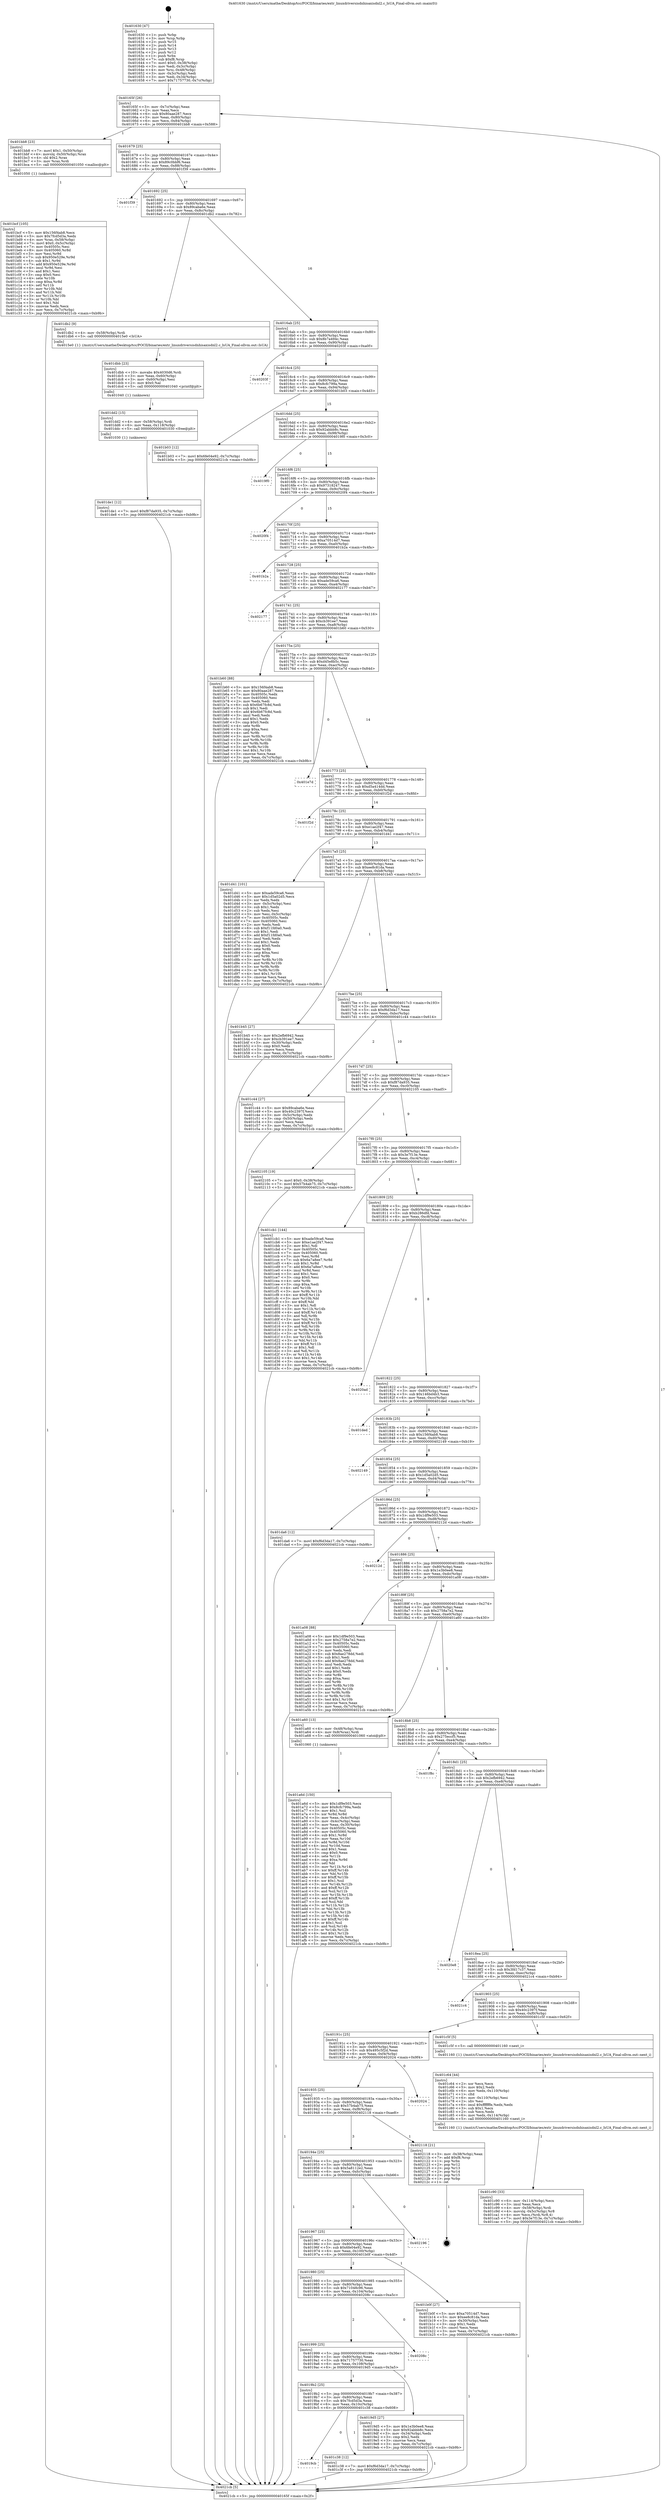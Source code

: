 digraph "0x401630" {
  label = "0x401630 (/mnt/c/Users/mathe/Desktop/tcc/POCII/binaries/extr_linuxdriversisdnhisaxisdnl2.c_IsUA_Final-ollvm.out::main(0))"
  labelloc = "t"
  node[shape=record]

  Entry [label="",width=0.3,height=0.3,shape=circle,fillcolor=black,style=filled]
  "0x40165f" [label="{
     0x40165f [26]\l
     | [instrs]\l
     &nbsp;&nbsp;0x40165f \<+3\>: mov -0x7c(%rbp),%eax\l
     &nbsp;&nbsp;0x401662 \<+2\>: mov %eax,%ecx\l
     &nbsp;&nbsp;0x401664 \<+6\>: sub $0x80aae287,%ecx\l
     &nbsp;&nbsp;0x40166a \<+3\>: mov %eax,-0x80(%rbp)\l
     &nbsp;&nbsp;0x40166d \<+6\>: mov %ecx,-0x84(%rbp)\l
     &nbsp;&nbsp;0x401673 \<+6\>: je 0000000000401bb8 \<main+0x588\>\l
  }"]
  "0x401bb8" [label="{
     0x401bb8 [23]\l
     | [instrs]\l
     &nbsp;&nbsp;0x401bb8 \<+7\>: movl $0x1,-0x50(%rbp)\l
     &nbsp;&nbsp;0x401bbf \<+4\>: movslq -0x50(%rbp),%rax\l
     &nbsp;&nbsp;0x401bc3 \<+4\>: shl $0x2,%rax\l
     &nbsp;&nbsp;0x401bc7 \<+3\>: mov %rax,%rdi\l
     &nbsp;&nbsp;0x401bca \<+5\>: call 0000000000401050 \<malloc@plt\>\l
     | [calls]\l
     &nbsp;&nbsp;0x401050 \{1\} (unknown)\l
  }"]
  "0x401679" [label="{
     0x401679 [25]\l
     | [instrs]\l
     &nbsp;&nbsp;0x401679 \<+5\>: jmp 000000000040167e \<main+0x4e\>\l
     &nbsp;&nbsp;0x40167e \<+3\>: mov -0x80(%rbp),%eax\l
     &nbsp;&nbsp;0x401681 \<+5\>: sub $0x89c0bbf6,%eax\l
     &nbsp;&nbsp;0x401686 \<+6\>: mov %eax,-0x88(%rbp)\l
     &nbsp;&nbsp;0x40168c \<+6\>: je 0000000000401f39 \<main+0x909\>\l
  }"]
  Exit [label="",width=0.3,height=0.3,shape=circle,fillcolor=black,style=filled,peripheries=2]
  "0x401f39" [label="{
     0x401f39\l
  }", style=dashed]
  "0x401692" [label="{
     0x401692 [25]\l
     | [instrs]\l
     &nbsp;&nbsp;0x401692 \<+5\>: jmp 0000000000401697 \<main+0x67\>\l
     &nbsp;&nbsp;0x401697 \<+3\>: mov -0x80(%rbp),%eax\l
     &nbsp;&nbsp;0x40169a \<+5\>: sub $0x89caba6e,%eax\l
     &nbsp;&nbsp;0x40169f \<+6\>: mov %eax,-0x8c(%rbp)\l
     &nbsp;&nbsp;0x4016a5 \<+6\>: je 0000000000401db2 \<main+0x782\>\l
  }"]
  "0x401de1" [label="{
     0x401de1 [12]\l
     | [instrs]\l
     &nbsp;&nbsp;0x401de1 \<+7\>: movl $0xf87da935,-0x7c(%rbp)\l
     &nbsp;&nbsp;0x401de8 \<+5\>: jmp 00000000004021cb \<main+0xb9b\>\l
  }"]
  "0x401db2" [label="{
     0x401db2 [9]\l
     | [instrs]\l
     &nbsp;&nbsp;0x401db2 \<+4\>: mov -0x58(%rbp),%rdi\l
     &nbsp;&nbsp;0x401db6 \<+5\>: call 00000000004015e0 \<IsUA\>\l
     | [calls]\l
     &nbsp;&nbsp;0x4015e0 \{1\} (/mnt/c/Users/mathe/Desktop/tcc/POCII/binaries/extr_linuxdriversisdnhisaxisdnl2.c_IsUA_Final-ollvm.out::IsUA)\l
  }"]
  "0x4016ab" [label="{
     0x4016ab [25]\l
     | [instrs]\l
     &nbsp;&nbsp;0x4016ab \<+5\>: jmp 00000000004016b0 \<main+0x80\>\l
     &nbsp;&nbsp;0x4016b0 \<+3\>: mov -0x80(%rbp),%eax\l
     &nbsp;&nbsp;0x4016b3 \<+5\>: sub $0x8b7a494c,%eax\l
     &nbsp;&nbsp;0x4016b8 \<+6\>: mov %eax,-0x90(%rbp)\l
     &nbsp;&nbsp;0x4016be \<+6\>: je 000000000040203f \<main+0xa0f\>\l
  }"]
  "0x401dd2" [label="{
     0x401dd2 [15]\l
     | [instrs]\l
     &nbsp;&nbsp;0x401dd2 \<+4\>: mov -0x58(%rbp),%rdi\l
     &nbsp;&nbsp;0x401dd6 \<+6\>: mov %eax,-0x118(%rbp)\l
     &nbsp;&nbsp;0x401ddc \<+5\>: call 0000000000401030 \<free@plt\>\l
     | [calls]\l
     &nbsp;&nbsp;0x401030 \{1\} (unknown)\l
  }"]
  "0x40203f" [label="{
     0x40203f\l
  }", style=dashed]
  "0x4016c4" [label="{
     0x4016c4 [25]\l
     | [instrs]\l
     &nbsp;&nbsp;0x4016c4 \<+5\>: jmp 00000000004016c9 \<main+0x99\>\l
     &nbsp;&nbsp;0x4016c9 \<+3\>: mov -0x80(%rbp),%eax\l
     &nbsp;&nbsp;0x4016cc \<+5\>: sub $0x8cfc799a,%eax\l
     &nbsp;&nbsp;0x4016d1 \<+6\>: mov %eax,-0x94(%rbp)\l
     &nbsp;&nbsp;0x4016d7 \<+6\>: je 0000000000401b03 \<main+0x4d3\>\l
  }"]
  "0x401dbb" [label="{
     0x401dbb [23]\l
     | [instrs]\l
     &nbsp;&nbsp;0x401dbb \<+10\>: movabs $0x4030d6,%rdi\l
     &nbsp;&nbsp;0x401dc5 \<+3\>: mov %eax,-0x60(%rbp)\l
     &nbsp;&nbsp;0x401dc8 \<+3\>: mov -0x60(%rbp),%esi\l
     &nbsp;&nbsp;0x401dcb \<+2\>: mov $0x0,%al\l
     &nbsp;&nbsp;0x401dcd \<+5\>: call 0000000000401040 \<printf@plt\>\l
     | [calls]\l
     &nbsp;&nbsp;0x401040 \{1\} (unknown)\l
  }"]
  "0x401b03" [label="{
     0x401b03 [12]\l
     | [instrs]\l
     &nbsp;&nbsp;0x401b03 \<+7\>: movl $0x6fe04e92,-0x7c(%rbp)\l
     &nbsp;&nbsp;0x401b0a \<+5\>: jmp 00000000004021cb \<main+0xb9b\>\l
  }"]
  "0x4016dd" [label="{
     0x4016dd [25]\l
     | [instrs]\l
     &nbsp;&nbsp;0x4016dd \<+5\>: jmp 00000000004016e2 \<main+0xb2\>\l
     &nbsp;&nbsp;0x4016e2 \<+3\>: mov -0x80(%rbp),%eax\l
     &nbsp;&nbsp;0x4016e5 \<+5\>: sub $0x92abbb8c,%eax\l
     &nbsp;&nbsp;0x4016ea \<+6\>: mov %eax,-0x98(%rbp)\l
     &nbsp;&nbsp;0x4016f0 \<+6\>: je 00000000004019f0 \<main+0x3c0\>\l
  }"]
  "0x401c90" [label="{
     0x401c90 [33]\l
     | [instrs]\l
     &nbsp;&nbsp;0x401c90 \<+6\>: mov -0x114(%rbp),%ecx\l
     &nbsp;&nbsp;0x401c96 \<+3\>: imul %eax,%ecx\l
     &nbsp;&nbsp;0x401c99 \<+4\>: mov -0x58(%rbp),%rdi\l
     &nbsp;&nbsp;0x401c9d \<+4\>: movslq -0x5c(%rbp),%r8\l
     &nbsp;&nbsp;0x401ca1 \<+4\>: mov %ecx,(%rdi,%r8,4)\l
     &nbsp;&nbsp;0x401ca5 \<+7\>: movl $0x3e7f13e,-0x7c(%rbp)\l
     &nbsp;&nbsp;0x401cac \<+5\>: jmp 00000000004021cb \<main+0xb9b\>\l
  }"]
  "0x4019f0" [label="{
     0x4019f0\l
  }", style=dashed]
  "0x4016f6" [label="{
     0x4016f6 [25]\l
     | [instrs]\l
     &nbsp;&nbsp;0x4016f6 \<+5\>: jmp 00000000004016fb \<main+0xcb\>\l
     &nbsp;&nbsp;0x4016fb \<+3\>: mov -0x80(%rbp),%eax\l
     &nbsp;&nbsp;0x4016fe \<+5\>: sub $0x97318247,%eax\l
     &nbsp;&nbsp;0x401703 \<+6\>: mov %eax,-0x9c(%rbp)\l
     &nbsp;&nbsp;0x401709 \<+6\>: je 00000000004020f4 \<main+0xac4\>\l
  }"]
  "0x401c64" [label="{
     0x401c64 [44]\l
     | [instrs]\l
     &nbsp;&nbsp;0x401c64 \<+2\>: xor %ecx,%ecx\l
     &nbsp;&nbsp;0x401c66 \<+5\>: mov $0x2,%edx\l
     &nbsp;&nbsp;0x401c6b \<+6\>: mov %edx,-0x110(%rbp)\l
     &nbsp;&nbsp;0x401c71 \<+1\>: cltd\l
     &nbsp;&nbsp;0x401c72 \<+6\>: mov -0x110(%rbp),%esi\l
     &nbsp;&nbsp;0x401c78 \<+2\>: idiv %esi\l
     &nbsp;&nbsp;0x401c7a \<+6\>: imul $0xfffffffe,%edx,%edx\l
     &nbsp;&nbsp;0x401c80 \<+3\>: sub $0x1,%ecx\l
     &nbsp;&nbsp;0x401c83 \<+2\>: sub %ecx,%edx\l
     &nbsp;&nbsp;0x401c85 \<+6\>: mov %edx,-0x114(%rbp)\l
     &nbsp;&nbsp;0x401c8b \<+5\>: call 0000000000401160 \<next_i\>\l
     | [calls]\l
     &nbsp;&nbsp;0x401160 \{1\} (/mnt/c/Users/mathe/Desktop/tcc/POCII/binaries/extr_linuxdriversisdnhisaxisdnl2.c_IsUA_Final-ollvm.out::next_i)\l
  }"]
  "0x4020f4" [label="{
     0x4020f4\l
  }", style=dashed]
  "0x40170f" [label="{
     0x40170f [25]\l
     | [instrs]\l
     &nbsp;&nbsp;0x40170f \<+5\>: jmp 0000000000401714 \<main+0xe4\>\l
     &nbsp;&nbsp;0x401714 \<+3\>: mov -0x80(%rbp),%eax\l
     &nbsp;&nbsp;0x401717 \<+5\>: sub $0xa70514d7,%eax\l
     &nbsp;&nbsp;0x40171c \<+6\>: mov %eax,-0xa0(%rbp)\l
     &nbsp;&nbsp;0x401722 \<+6\>: je 0000000000401b2a \<main+0x4fa\>\l
  }"]
  "0x4019cb" [label="{
     0x4019cb\l
  }", style=dashed]
  "0x401b2a" [label="{
     0x401b2a\l
  }", style=dashed]
  "0x401728" [label="{
     0x401728 [25]\l
     | [instrs]\l
     &nbsp;&nbsp;0x401728 \<+5\>: jmp 000000000040172d \<main+0xfd\>\l
     &nbsp;&nbsp;0x40172d \<+3\>: mov -0x80(%rbp),%eax\l
     &nbsp;&nbsp;0x401730 \<+5\>: sub $0xade59ca6,%eax\l
     &nbsp;&nbsp;0x401735 \<+6\>: mov %eax,-0xa4(%rbp)\l
     &nbsp;&nbsp;0x40173b \<+6\>: je 0000000000402177 \<main+0xb47\>\l
  }"]
  "0x401c38" [label="{
     0x401c38 [12]\l
     | [instrs]\l
     &nbsp;&nbsp;0x401c38 \<+7\>: movl $0xf6d3da17,-0x7c(%rbp)\l
     &nbsp;&nbsp;0x401c3f \<+5\>: jmp 00000000004021cb \<main+0xb9b\>\l
  }"]
  "0x402177" [label="{
     0x402177\l
  }", style=dashed]
  "0x401741" [label="{
     0x401741 [25]\l
     | [instrs]\l
     &nbsp;&nbsp;0x401741 \<+5\>: jmp 0000000000401746 \<main+0x116\>\l
     &nbsp;&nbsp;0x401746 \<+3\>: mov -0x80(%rbp),%eax\l
     &nbsp;&nbsp;0x401749 \<+5\>: sub $0xcb391ee7,%eax\l
     &nbsp;&nbsp;0x40174e \<+6\>: mov %eax,-0xa8(%rbp)\l
     &nbsp;&nbsp;0x401754 \<+6\>: je 0000000000401b60 \<main+0x530\>\l
  }"]
  "0x401bcf" [label="{
     0x401bcf [105]\l
     | [instrs]\l
     &nbsp;&nbsp;0x401bcf \<+5\>: mov $0x156f4ab8,%ecx\l
     &nbsp;&nbsp;0x401bd4 \<+5\>: mov $0x7fcd5d3a,%edx\l
     &nbsp;&nbsp;0x401bd9 \<+4\>: mov %rax,-0x58(%rbp)\l
     &nbsp;&nbsp;0x401bdd \<+7\>: movl $0x0,-0x5c(%rbp)\l
     &nbsp;&nbsp;0x401be4 \<+7\>: mov 0x40505c,%esi\l
     &nbsp;&nbsp;0x401beb \<+8\>: mov 0x405060,%r8d\l
     &nbsp;&nbsp;0x401bf3 \<+3\>: mov %esi,%r9d\l
     &nbsp;&nbsp;0x401bf6 \<+7\>: sub $0x950e529e,%r9d\l
     &nbsp;&nbsp;0x401bfd \<+4\>: sub $0x1,%r9d\l
     &nbsp;&nbsp;0x401c01 \<+7\>: add $0x950e529e,%r9d\l
     &nbsp;&nbsp;0x401c08 \<+4\>: imul %r9d,%esi\l
     &nbsp;&nbsp;0x401c0c \<+3\>: and $0x1,%esi\l
     &nbsp;&nbsp;0x401c0f \<+3\>: cmp $0x0,%esi\l
     &nbsp;&nbsp;0x401c12 \<+4\>: sete %r10b\l
     &nbsp;&nbsp;0x401c16 \<+4\>: cmp $0xa,%r8d\l
     &nbsp;&nbsp;0x401c1a \<+4\>: setl %r11b\l
     &nbsp;&nbsp;0x401c1e \<+3\>: mov %r10b,%bl\l
     &nbsp;&nbsp;0x401c21 \<+3\>: and %r11b,%bl\l
     &nbsp;&nbsp;0x401c24 \<+3\>: xor %r11b,%r10b\l
     &nbsp;&nbsp;0x401c27 \<+3\>: or %r10b,%bl\l
     &nbsp;&nbsp;0x401c2a \<+3\>: test $0x1,%bl\l
     &nbsp;&nbsp;0x401c2d \<+3\>: cmovne %edx,%ecx\l
     &nbsp;&nbsp;0x401c30 \<+3\>: mov %ecx,-0x7c(%rbp)\l
     &nbsp;&nbsp;0x401c33 \<+5\>: jmp 00000000004021cb \<main+0xb9b\>\l
  }"]
  "0x401b60" [label="{
     0x401b60 [88]\l
     | [instrs]\l
     &nbsp;&nbsp;0x401b60 \<+5\>: mov $0x156f4ab8,%eax\l
     &nbsp;&nbsp;0x401b65 \<+5\>: mov $0x80aae287,%ecx\l
     &nbsp;&nbsp;0x401b6a \<+7\>: mov 0x40505c,%edx\l
     &nbsp;&nbsp;0x401b71 \<+7\>: mov 0x405060,%esi\l
     &nbsp;&nbsp;0x401b78 \<+2\>: mov %edx,%edi\l
     &nbsp;&nbsp;0x401b7a \<+6\>: sub $0x6b67fc8d,%edi\l
     &nbsp;&nbsp;0x401b80 \<+3\>: sub $0x1,%edi\l
     &nbsp;&nbsp;0x401b83 \<+6\>: add $0x6b67fc8d,%edi\l
     &nbsp;&nbsp;0x401b89 \<+3\>: imul %edi,%edx\l
     &nbsp;&nbsp;0x401b8c \<+3\>: and $0x1,%edx\l
     &nbsp;&nbsp;0x401b8f \<+3\>: cmp $0x0,%edx\l
     &nbsp;&nbsp;0x401b92 \<+4\>: sete %r8b\l
     &nbsp;&nbsp;0x401b96 \<+3\>: cmp $0xa,%esi\l
     &nbsp;&nbsp;0x401b99 \<+4\>: setl %r9b\l
     &nbsp;&nbsp;0x401b9d \<+3\>: mov %r8b,%r10b\l
     &nbsp;&nbsp;0x401ba0 \<+3\>: and %r9b,%r10b\l
     &nbsp;&nbsp;0x401ba3 \<+3\>: xor %r9b,%r8b\l
     &nbsp;&nbsp;0x401ba6 \<+3\>: or %r8b,%r10b\l
     &nbsp;&nbsp;0x401ba9 \<+4\>: test $0x1,%r10b\l
     &nbsp;&nbsp;0x401bad \<+3\>: cmovne %ecx,%eax\l
     &nbsp;&nbsp;0x401bb0 \<+3\>: mov %eax,-0x7c(%rbp)\l
     &nbsp;&nbsp;0x401bb3 \<+5\>: jmp 00000000004021cb \<main+0xb9b\>\l
  }"]
  "0x40175a" [label="{
     0x40175a [25]\l
     | [instrs]\l
     &nbsp;&nbsp;0x40175a \<+5\>: jmp 000000000040175f \<main+0x12f\>\l
     &nbsp;&nbsp;0x40175f \<+3\>: mov -0x80(%rbp),%eax\l
     &nbsp;&nbsp;0x401762 \<+5\>: sub $0xd45e8b5c,%eax\l
     &nbsp;&nbsp;0x401767 \<+6\>: mov %eax,-0xac(%rbp)\l
     &nbsp;&nbsp;0x40176d \<+6\>: je 0000000000401e7d \<main+0x84d\>\l
  }"]
  "0x401a6d" [label="{
     0x401a6d [150]\l
     | [instrs]\l
     &nbsp;&nbsp;0x401a6d \<+5\>: mov $0x1df9e503,%ecx\l
     &nbsp;&nbsp;0x401a72 \<+5\>: mov $0x8cfc799a,%edx\l
     &nbsp;&nbsp;0x401a77 \<+3\>: mov $0x1,%sil\l
     &nbsp;&nbsp;0x401a7a \<+3\>: xor %r8d,%r8d\l
     &nbsp;&nbsp;0x401a7d \<+3\>: mov %eax,-0x4c(%rbp)\l
     &nbsp;&nbsp;0x401a80 \<+3\>: mov -0x4c(%rbp),%eax\l
     &nbsp;&nbsp;0x401a83 \<+3\>: mov %eax,-0x30(%rbp)\l
     &nbsp;&nbsp;0x401a86 \<+7\>: mov 0x40505c,%eax\l
     &nbsp;&nbsp;0x401a8d \<+8\>: mov 0x405060,%r9d\l
     &nbsp;&nbsp;0x401a95 \<+4\>: sub $0x1,%r8d\l
     &nbsp;&nbsp;0x401a99 \<+3\>: mov %eax,%r10d\l
     &nbsp;&nbsp;0x401a9c \<+3\>: add %r8d,%r10d\l
     &nbsp;&nbsp;0x401a9f \<+4\>: imul %r10d,%eax\l
     &nbsp;&nbsp;0x401aa3 \<+3\>: and $0x1,%eax\l
     &nbsp;&nbsp;0x401aa6 \<+3\>: cmp $0x0,%eax\l
     &nbsp;&nbsp;0x401aa9 \<+4\>: sete %r11b\l
     &nbsp;&nbsp;0x401aad \<+4\>: cmp $0xa,%r9d\l
     &nbsp;&nbsp;0x401ab1 \<+3\>: setl %bl\l
     &nbsp;&nbsp;0x401ab4 \<+3\>: mov %r11b,%r14b\l
     &nbsp;&nbsp;0x401ab7 \<+4\>: xor $0xff,%r14b\l
     &nbsp;&nbsp;0x401abb \<+3\>: mov %bl,%r15b\l
     &nbsp;&nbsp;0x401abe \<+4\>: xor $0xff,%r15b\l
     &nbsp;&nbsp;0x401ac2 \<+4\>: xor $0x1,%sil\l
     &nbsp;&nbsp;0x401ac6 \<+3\>: mov %r14b,%r12b\l
     &nbsp;&nbsp;0x401ac9 \<+4\>: and $0xff,%r12b\l
     &nbsp;&nbsp;0x401acd \<+3\>: and %sil,%r11b\l
     &nbsp;&nbsp;0x401ad0 \<+3\>: mov %r15b,%r13b\l
     &nbsp;&nbsp;0x401ad3 \<+4\>: and $0xff,%r13b\l
     &nbsp;&nbsp;0x401ad7 \<+3\>: and %sil,%bl\l
     &nbsp;&nbsp;0x401ada \<+3\>: or %r11b,%r12b\l
     &nbsp;&nbsp;0x401add \<+3\>: or %bl,%r13b\l
     &nbsp;&nbsp;0x401ae0 \<+3\>: xor %r13b,%r12b\l
     &nbsp;&nbsp;0x401ae3 \<+3\>: or %r15b,%r14b\l
     &nbsp;&nbsp;0x401ae6 \<+4\>: xor $0xff,%r14b\l
     &nbsp;&nbsp;0x401aea \<+4\>: or $0x1,%sil\l
     &nbsp;&nbsp;0x401aee \<+3\>: and %sil,%r14b\l
     &nbsp;&nbsp;0x401af1 \<+3\>: or %r14b,%r12b\l
     &nbsp;&nbsp;0x401af4 \<+4\>: test $0x1,%r12b\l
     &nbsp;&nbsp;0x401af8 \<+3\>: cmovne %edx,%ecx\l
     &nbsp;&nbsp;0x401afb \<+3\>: mov %ecx,-0x7c(%rbp)\l
     &nbsp;&nbsp;0x401afe \<+5\>: jmp 00000000004021cb \<main+0xb9b\>\l
  }"]
  "0x401e7d" [label="{
     0x401e7d\l
  }", style=dashed]
  "0x401773" [label="{
     0x401773 [25]\l
     | [instrs]\l
     &nbsp;&nbsp;0x401773 \<+5\>: jmp 0000000000401778 \<main+0x148\>\l
     &nbsp;&nbsp;0x401778 \<+3\>: mov -0x80(%rbp),%eax\l
     &nbsp;&nbsp;0x40177b \<+5\>: sub $0xd5a414dd,%eax\l
     &nbsp;&nbsp;0x401780 \<+6\>: mov %eax,-0xb0(%rbp)\l
     &nbsp;&nbsp;0x401786 \<+6\>: je 0000000000401f2d \<main+0x8fd\>\l
  }"]
  "0x401630" [label="{
     0x401630 [47]\l
     | [instrs]\l
     &nbsp;&nbsp;0x401630 \<+1\>: push %rbp\l
     &nbsp;&nbsp;0x401631 \<+3\>: mov %rsp,%rbp\l
     &nbsp;&nbsp;0x401634 \<+2\>: push %r15\l
     &nbsp;&nbsp;0x401636 \<+2\>: push %r14\l
     &nbsp;&nbsp;0x401638 \<+2\>: push %r13\l
     &nbsp;&nbsp;0x40163a \<+2\>: push %r12\l
     &nbsp;&nbsp;0x40163c \<+1\>: push %rbx\l
     &nbsp;&nbsp;0x40163d \<+7\>: sub $0xf8,%rsp\l
     &nbsp;&nbsp;0x401644 \<+7\>: movl $0x0,-0x38(%rbp)\l
     &nbsp;&nbsp;0x40164b \<+3\>: mov %edi,-0x3c(%rbp)\l
     &nbsp;&nbsp;0x40164e \<+4\>: mov %rsi,-0x48(%rbp)\l
     &nbsp;&nbsp;0x401652 \<+3\>: mov -0x3c(%rbp),%edi\l
     &nbsp;&nbsp;0x401655 \<+3\>: mov %edi,-0x34(%rbp)\l
     &nbsp;&nbsp;0x401658 \<+7\>: movl $0x71757730,-0x7c(%rbp)\l
  }"]
  "0x401f2d" [label="{
     0x401f2d\l
  }", style=dashed]
  "0x40178c" [label="{
     0x40178c [25]\l
     | [instrs]\l
     &nbsp;&nbsp;0x40178c \<+5\>: jmp 0000000000401791 \<main+0x161\>\l
     &nbsp;&nbsp;0x401791 \<+3\>: mov -0x80(%rbp),%eax\l
     &nbsp;&nbsp;0x401794 \<+5\>: sub $0xe1ae2f47,%eax\l
     &nbsp;&nbsp;0x401799 \<+6\>: mov %eax,-0xb4(%rbp)\l
     &nbsp;&nbsp;0x40179f \<+6\>: je 0000000000401d41 \<main+0x711\>\l
  }"]
  "0x4021cb" [label="{
     0x4021cb [5]\l
     | [instrs]\l
     &nbsp;&nbsp;0x4021cb \<+5\>: jmp 000000000040165f \<main+0x2f\>\l
  }"]
  "0x401d41" [label="{
     0x401d41 [101]\l
     | [instrs]\l
     &nbsp;&nbsp;0x401d41 \<+5\>: mov $0xade59ca6,%eax\l
     &nbsp;&nbsp;0x401d46 \<+5\>: mov $0x1d5a02d5,%ecx\l
     &nbsp;&nbsp;0x401d4b \<+2\>: xor %edx,%edx\l
     &nbsp;&nbsp;0x401d4d \<+3\>: mov -0x5c(%rbp),%esi\l
     &nbsp;&nbsp;0x401d50 \<+3\>: sub $0x1,%edx\l
     &nbsp;&nbsp;0x401d53 \<+2\>: sub %edx,%esi\l
     &nbsp;&nbsp;0x401d55 \<+3\>: mov %esi,-0x5c(%rbp)\l
     &nbsp;&nbsp;0x401d58 \<+7\>: mov 0x40505c,%edx\l
     &nbsp;&nbsp;0x401d5f \<+7\>: mov 0x405060,%esi\l
     &nbsp;&nbsp;0x401d66 \<+2\>: mov %edx,%edi\l
     &nbsp;&nbsp;0x401d68 \<+6\>: sub $0xf11fd0a0,%edi\l
     &nbsp;&nbsp;0x401d6e \<+3\>: sub $0x1,%edi\l
     &nbsp;&nbsp;0x401d71 \<+6\>: add $0xf11fd0a0,%edi\l
     &nbsp;&nbsp;0x401d77 \<+3\>: imul %edi,%edx\l
     &nbsp;&nbsp;0x401d7a \<+3\>: and $0x1,%edx\l
     &nbsp;&nbsp;0x401d7d \<+3\>: cmp $0x0,%edx\l
     &nbsp;&nbsp;0x401d80 \<+4\>: sete %r8b\l
     &nbsp;&nbsp;0x401d84 \<+3\>: cmp $0xa,%esi\l
     &nbsp;&nbsp;0x401d87 \<+4\>: setl %r9b\l
     &nbsp;&nbsp;0x401d8b \<+3\>: mov %r8b,%r10b\l
     &nbsp;&nbsp;0x401d8e \<+3\>: and %r9b,%r10b\l
     &nbsp;&nbsp;0x401d91 \<+3\>: xor %r9b,%r8b\l
     &nbsp;&nbsp;0x401d94 \<+3\>: or %r8b,%r10b\l
     &nbsp;&nbsp;0x401d97 \<+4\>: test $0x1,%r10b\l
     &nbsp;&nbsp;0x401d9b \<+3\>: cmovne %ecx,%eax\l
     &nbsp;&nbsp;0x401d9e \<+3\>: mov %eax,-0x7c(%rbp)\l
     &nbsp;&nbsp;0x401da1 \<+5\>: jmp 00000000004021cb \<main+0xb9b\>\l
  }"]
  "0x4017a5" [label="{
     0x4017a5 [25]\l
     | [instrs]\l
     &nbsp;&nbsp;0x4017a5 \<+5\>: jmp 00000000004017aa \<main+0x17a\>\l
     &nbsp;&nbsp;0x4017aa \<+3\>: mov -0x80(%rbp),%eax\l
     &nbsp;&nbsp;0x4017ad \<+5\>: sub $0xee8c81da,%eax\l
     &nbsp;&nbsp;0x4017b2 \<+6\>: mov %eax,-0xb8(%rbp)\l
     &nbsp;&nbsp;0x4017b8 \<+6\>: je 0000000000401b45 \<main+0x515\>\l
  }"]
  "0x4019b2" [label="{
     0x4019b2 [25]\l
     | [instrs]\l
     &nbsp;&nbsp;0x4019b2 \<+5\>: jmp 00000000004019b7 \<main+0x387\>\l
     &nbsp;&nbsp;0x4019b7 \<+3\>: mov -0x80(%rbp),%eax\l
     &nbsp;&nbsp;0x4019ba \<+5\>: sub $0x7fcd5d3a,%eax\l
     &nbsp;&nbsp;0x4019bf \<+6\>: mov %eax,-0x10c(%rbp)\l
     &nbsp;&nbsp;0x4019c5 \<+6\>: je 0000000000401c38 \<main+0x608\>\l
  }"]
  "0x401b45" [label="{
     0x401b45 [27]\l
     | [instrs]\l
     &nbsp;&nbsp;0x401b45 \<+5\>: mov $0x2efb6942,%eax\l
     &nbsp;&nbsp;0x401b4a \<+5\>: mov $0xcb391ee7,%ecx\l
     &nbsp;&nbsp;0x401b4f \<+3\>: mov -0x30(%rbp),%edx\l
     &nbsp;&nbsp;0x401b52 \<+3\>: cmp $0x0,%edx\l
     &nbsp;&nbsp;0x401b55 \<+3\>: cmove %ecx,%eax\l
     &nbsp;&nbsp;0x401b58 \<+3\>: mov %eax,-0x7c(%rbp)\l
     &nbsp;&nbsp;0x401b5b \<+5\>: jmp 00000000004021cb \<main+0xb9b\>\l
  }"]
  "0x4017be" [label="{
     0x4017be [25]\l
     | [instrs]\l
     &nbsp;&nbsp;0x4017be \<+5\>: jmp 00000000004017c3 \<main+0x193\>\l
     &nbsp;&nbsp;0x4017c3 \<+3\>: mov -0x80(%rbp),%eax\l
     &nbsp;&nbsp;0x4017c6 \<+5\>: sub $0xf6d3da17,%eax\l
     &nbsp;&nbsp;0x4017cb \<+6\>: mov %eax,-0xbc(%rbp)\l
     &nbsp;&nbsp;0x4017d1 \<+6\>: je 0000000000401c44 \<main+0x614\>\l
  }"]
  "0x4019d5" [label="{
     0x4019d5 [27]\l
     | [instrs]\l
     &nbsp;&nbsp;0x4019d5 \<+5\>: mov $0x1e3b0ee8,%eax\l
     &nbsp;&nbsp;0x4019da \<+5\>: mov $0x92abbb8c,%ecx\l
     &nbsp;&nbsp;0x4019df \<+3\>: mov -0x34(%rbp),%edx\l
     &nbsp;&nbsp;0x4019e2 \<+3\>: cmp $0x2,%edx\l
     &nbsp;&nbsp;0x4019e5 \<+3\>: cmovne %ecx,%eax\l
     &nbsp;&nbsp;0x4019e8 \<+3\>: mov %eax,-0x7c(%rbp)\l
     &nbsp;&nbsp;0x4019eb \<+5\>: jmp 00000000004021cb \<main+0xb9b\>\l
  }"]
  "0x401c44" [label="{
     0x401c44 [27]\l
     | [instrs]\l
     &nbsp;&nbsp;0x401c44 \<+5\>: mov $0x89caba6e,%eax\l
     &nbsp;&nbsp;0x401c49 \<+5\>: mov $0x40c2397f,%ecx\l
     &nbsp;&nbsp;0x401c4e \<+3\>: mov -0x5c(%rbp),%edx\l
     &nbsp;&nbsp;0x401c51 \<+3\>: cmp -0x50(%rbp),%edx\l
     &nbsp;&nbsp;0x401c54 \<+3\>: cmovl %ecx,%eax\l
     &nbsp;&nbsp;0x401c57 \<+3\>: mov %eax,-0x7c(%rbp)\l
     &nbsp;&nbsp;0x401c5a \<+5\>: jmp 00000000004021cb \<main+0xb9b\>\l
  }"]
  "0x4017d7" [label="{
     0x4017d7 [25]\l
     | [instrs]\l
     &nbsp;&nbsp;0x4017d7 \<+5\>: jmp 00000000004017dc \<main+0x1ac\>\l
     &nbsp;&nbsp;0x4017dc \<+3\>: mov -0x80(%rbp),%eax\l
     &nbsp;&nbsp;0x4017df \<+5\>: sub $0xf87da935,%eax\l
     &nbsp;&nbsp;0x4017e4 \<+6\>: mov %eax,-0xc0(%rbp)\l
     &nbsp;&nbsp;0x4017ea \<+6\>: je 0000000000402105 \<main+0xad5\>\l
  }"]
  "0x401999" [label="{
     0x401999 [25]\l
     | [instrs]\l
     &nbsp;&nbsp;0x401999 \<+5\>: jmp 000000000040199e \<main+0x36e\>\l
     &nbsp;&nbsp;0x40199e \<+3\>: mov -0x80(%rbp),%eax\l
     &nbsp;&nbsp;0x4019a1 \<+5\>: sub $0x71757730,%eax\l
     &nbsp;&nbsp;0x4019a6 \<+6\>: mov %eax,-0x108(%rbp)\l
     &nbsp;&nbsp;0x4019ac \<+6\>: je 00000000004019d5 \<main+0x3a5\>\l
  }"]
  "0x402105" [label="{
     0x402105 [19]\l
     | [instrs]\l
     &nbsp;&nbsp;0x402105 \<+7\>: movl $0x0,-0x38(%rbp)\l
     &nbsp;&nbsp;0x40210c \<+7\>: movl $0x57b4ab75,-0x7c(%rbp)\l
     &nbsp;&nbsp;0x402113 \<+5\>: jmp 00000000004021cb \<main+0xb9b\>\l
  }"]
  "0x4017f0" [label="{
     0x4017f0 [25]\l
     | [instrs]\l
     &nbsp;&nbsp;0x4017f0 \<+5\>: jmp 00000000004017f5 \<main+0x1c5\>\l
     &nbsp;&nbsp;0x4017f5 \<+3\>: mov -0x80(%rbp),%eax\l
     &nbsp;&nbsp;0x4017f8 \<+5\>: sub $0x3e7f13e,%eax\l
     &nbsp;&nbsp;0x4017fd \<+6\>: mov %eax,-0xc4(%rbp)\l
     &nbsp;&nbsp;0x401803 \<+6\>: je 0000000000401cb1 \<main+0x681\>\l
  }"]
  "0x40208c" [label="{
     0x40208c\l
  }", style=dashed]
  "0x401cb1" [label="{
     0x401cb1 [144]\l
     | [instrs]\l
     &nbsp;&nbsp;0x401cb1 \<+5\>: mov $0xade59ca6,%eax\l
     &nbsp;&nbsp;0x401cb6 \<+5\>: mov $0xe1ae2f47,%ecx\l
     &nbsp;&nbsp;0x401cbb \<+2\>: mov $0x1,%dl\l
     &nbsp;&nbsp;0x401cbd \<+7\>: mov 0x40505c,%esi\l
     &nbsp;&nbsp;0x401cc4 \<+7\>: mov 0x405060,%edi\l
     &nbsp;&nbsp;0x401ccb \<+3\>: mov %esi,%r8d\l
     &nbsp;&nbsp;0x401cce \<+7\>: sub $0x6a7a8ee7,%r8d\l
     &nbsp;&nbsp;0x401cd5 \<+4\>: sub $0x1,%r8d\l
     &nbsp;&nbsp;0x401cd9 \<+7\>: add $0x6a7a8ee7,%r8d\l
     &nbsp;&nbsp;0x401ce0 \<+4\>: imul %r8d,%esi\l
     &nbsp;&nbsp;0x401ce4 \<+3\>: and $0x1,%esi\l
     &nbsp;&nbsp;0x401ce7 \<+3\>: cmp $0x0,%esi\l
     &nbsp;&nbsp;0x401cea \<+4\>: sete %r9b\l
     &nbsp;&nbsp;0x401cee \<+3\>: cmp $0xa,%edi\l
     &nbsp;&nbsp;0x401cf1 \<+4\>: setl %r10b\l
     &nbsp;&nbsp;0x401cf5 \<+3\>: mov %r9b,%r11b\l
     &nbsp;&nbsp;0x401cf8 \<+4\>: xor $0xff,%r11b\l
     &nbsp;&nbsp;0x401cfc \<+3\>: mov %r10b,%bl\l
     &nbsp;&nbsp;0x401cff \<+3\>: xor $0xff,%bl\l
     &nbsp;&nbsp;0x401d02 \<+3\>: xor $0x1,%dl\l
     &nbsp;&nbsp;0x401d05 \<+3\>: mov %r11b,%r14b\l
     &nbsp;&nbsp;0x401d08 \<+4\>: and $0xff,%r14b\l
     &nbsp;&nbsp;0x401d0c \<+3\>: and %dl,%r9b\l
     &nbsp;&nbsp;0x401d0f \<+3\>: mov %bl,%r15b\l
     &nbsp;&nbsp;0x401d12 \<+4\>: and $0xff,%r15b\l
     &nbsp;&nbsp;0x401d16 \<+3\>: and %dl,%r10b\l
     &nbsp;&nbsp;0x401d19 \<+3\>: or %r9b,%r14b\l
     &nbsp;&nbsp;0x401d1c \<+3\>: or %r10b,%r15b\l
     &nbsp;&nbsp;0x401d1f \<+3\>: xor %r15b,%r14b\l
     &nbsp;&nbsp;0x401d22 \<+3\>: or %bl,%r11b\l
     &nbsp;&nbsp;0x401d25 \<+4\>: xor $0xff,%r11b\l
     &nbsp;&nbsp;0x401d29 \<+3\>: or $0x1,%dl\l
     &nbsp;&nbsp;0x401d2c \<+3\>: and %dl,%r11b\l
     &nbsp;&nbsp;0x401d2f \<+3\>: or %r11b,%r14b\l
     &nbsp;&nbsp;0x401d32 \<+4\>: test $0x1,%r14b\l
     &nbsp;&nbsp;0x401d36 \<+3\>: cmovne %ecx,%eax\l
     &nbsp;&nbsp;0x401d39 \<+3\>: mov %eax,-0x7c(%rbp)\l
     &nbsp;&nbsp;0x401d3c \<+5\>: jmp 00000000004021cb \<main+0xb9b\>\l
  }"]
  "0x401809" [label="{
     0x401809 [25]\l
     | [instrs]\l
     &nbsp;&nbsp;0x401809 \<+5\>: jmp 000000000040180e \<main+0x1de\>\l
     &nbsp;&nbsp;0x40180e \<+3\>: mov -0x80(%rbp),%eax\l
     &nbsp;&nbsp;0x401811 \<+5\>: sub $0xb286dfd,%eax\l
     &nbsp;&nbsp;0x401816 \<+6\>: mov %eax,-0xc8(%rbp)\l
     &nbsp;&nbsp;0x40181c \<+6\>: je 00000000004020ad \<main+0xa7d\>\l
  }"]
  "0x401980" [label="{
     0x401980 [25]\l
     | [instrs]\l
     &nbsp;&nbsp;0x401980 \<+5\>: jmp 0000000000401985 \<main+0x355\>\l
     &nbsp;&nbsp;0x401985 \<+3\>: mov -0x80(%rbp),%eax\l
     &nbsp;&nbsp;0x401988 \<+5\>: sub $0x71048c96,%eax\l
     &nbsp;&nbsp;0x40198d \<+6\>: mov %eax,-0x104(%rbp)\l
     &nbsp;&nbsp;0x401993 \<+6\>: je 000000000040208c \<main+0xa5c\>\l
  }"]
  "0x4020ad" [label="{
     0x4020ad\l
  }", style=dashed]
  "0x401822" [label="{
     0x401822 [25]\l
     | [instrs]\l
     &nbsp;&nbsp;0x401822 \<+5\>: jmp 0000000000401827 \<main+0x1f7\>\l
     &nbsp;&nbsp;0x401827 \<+3\>: mov -0x80(%rbp),%eax\l
     &nbsp;&nbsp;0x40182a \<+5\>: sub $0x146bd4b3,%eax\l
     &nbsp;&nbsp;0x40182f \<+6\>: mov %eax,-0xcc(%rbp)\l
     &nbsp;&nbsp;0x401835 \<+6\>: je 0000000000401ded \<main+0x7bd\>\l
  }"]
  "0x401b0f" [label="{
     0x401b0f [27]\l
     | [instrs]\l
     &nbsp;&nbsp;0x401b0f \<+5\>: mov $0xa70514d7,%eax\l
     &nbsp;&nbsp;0x401b14 \<+5\>: mov $0xee8c81da,%ecx\l
     &nbsp;&nbsp;0x401b19 \<+3\>: mov -0x30(%rbp),%edx\l
     &nbsp;&nbsp;0x401b1c \<+3\>: cmp $0x1,%edx\l
     &nbsp;&nbsp;0x401b1f \<+3\>: cmovl %ecx,%eax\l
     &nbsp;&nbsp;0x401b22 \<+3\>: mov %eax,-0x7c(%rbp)\l
     &nbsp;&nbsp;0x401b25 \<+5\>: jmp 00000000004021cb \<main+0xb9b\>\l
  }"]
  "0x401ded" [label="{
     0x401ded\l
  }", style=dashed]
  "0x40183b" [label="{
     0x40183b [25]\l
     | [instrs]\l
     &nbsp;&nbsp;0x40183b \<+5\>: jmp 0000000000401840 \<main+0x210\>\l
     &nbsp;&nbsp;0x401840 \<+3\>: mov -0x80(%rbp),%eax\l
     &nbsp;&nbsp;0x401843 \<+5\>: sub $0x156f4ab8,%eax\l
     &nbsp;&nbsp;0x401848 \<+6\>: mov %eax,-0xd0(%rbp)\l
     &nbsp;&nbsp;0x40184e \<+6\>: je 0000000000402149 \<main+0xb19\>\l
  }"]
  "0x401967" [label="{
     0x401967 [25]\l
     | [instrs]\l
     &nbsp;&nbsp;0x401967 \<+5\>: jmp 000000000040196c \<main+0x33c\>\l
     &nbsp;&nbsp;0x40196c \<+3\>: mov -0x80(%rbp),%eax\l
     &nbsp;&nbsp;0x40196f \<+5\>: sub $0x6fe04e92,%eax\l
     &nbsp;&nbsp;0x401974 \<+6\>: mov %eax,-0x100(%rbp)\l
     &nbsp;&nbsp;0x40197a \<+6\>: je 0000000000401b0f \<main+0x4df\>\l
  }"]
  "0x402149" [label="{
     0x402149\l
  }", style=dashed]
  "0x401854" [label="{
     0x401854 [25]\l
     | [instrs]\l
     &nbsp;&nbsp;0x401854 \<+5\>: jmp 0000000000401859 \<main+0x229\>\l
     &nbsp;&nbsp;0x401859 \<+3\>: mov -0x80(%rbp),%eax\l
     &nbsp;&nbsp;0x40185c \<+5\>: sub $0x1d5a02d5,%eax\l
     &nbsp;&nbsp;0x401861 \<+6\>: mov %eax,-0xd4(%rbp)\l
     &nbsp;&nbsp;0x401867 \<+6\>: je 0000000000401da6 \<main+0x776\>\l
  }"]
  "0x402196" [label="{
     0x402196\l
  }", style=dashed]
  "0x401da6" [label="{
     0x401da6 [12]\l
     | [instrs]\l
     &nbsp;&nbsp;0x401da6 \<+7\>: movl $0xf6d3da17,-0x7c(%rbp)\l
     &nbsp;&nbsp;0x401dad \<+5\>: jmp 00000000004021cb \<main+0xb9b\>\l
  }"]
  "0x40186d" [label="{
     0x40186d [25]\l
     | [instrs]\l
     &nbsp;&nbsp;0x40186d \<+5\>: jmp 0000000000401872 \<main+0x242\>\l
     &nbsp;&nbsp;0x401872 \<+3\>: mov -0x80(%rbp),%eax\l
     &nbsp;&nbsp;0x401875 \<+5\>: sub $0x1df9e503,%eax\l
     &nbsp;&nbsp;0x40187a \<+6\>: mov %eax,-0xd8(%rbp)\l
     &nbsp;&nbsp;0x401880 \<+6\>: je 000000000040212d \<main+0xafd\>\l
  }"]
  "0x40194e" [label="{
     0x40194e [25]\l
     | [instrs]\l
     &nbsp;&nbsp;0x40194e \<+5\>: jmp 0000000000401953 \<main+0x323\>\l
     &nbsp;&nbsp;0x401953 \<+3\>: mov -0x80(%rbp),%eax\l
     &nbsp;&nbsp;0x401956 \<+5\>: sub $0x5a8112e2,%eax\l
     &nbsp;&nbsp;0x40195b \<+6\>: mov %eax,-0xfc(%rbp)\l
     &nbsp;&nbsp;0x401961 \<+6\>: je 0000000000402196 \<main+0xb66\>\l
  }"]
  "0x40212d" [label="{
     0x40212d\l
  }", style=dashed]
  "0x401886" [label="{
     0x401886 [25]\l
     | [instrs]\l
     &nbsp;&nbsp;0x401886 \<+5\>: jmp 000000000040188b \<main+0x25b\>\l
     &nbsp;&nbsp;0x40188b \<+3\>: mov -0x80(%rbp),%eax\l
     &nbsp;&nbsp;0x40188e \<+5\>: sub $0x1e3b0ee8,%eax\l
     &nbsp;&nbsp;0x401893 \<+6\>: mov %eax,-0xdc(%rbp)\l
     &nbsp;&nbsp;0x401899 \<+6\>: je 0000000000401a08 \<main+0x3d8\>\l
  }"]
  "0x402118" [label="{
     0x402118 [21]\l
     | [instrs]\l
     &nbsp;&nbsp;0x402118 \<+3\>: mov -0x38(%rbp),%eax\l
     &nbsp;&nbsp;0x40211b \<+7\>: add $0xf8,%rsp\l
     &nbsp;&nbsp;0x402122 \<+1\>: pop %rbx\l
     &nbsp;&nbsp;0x402123 \<+2\>: pop %r12\l
     &nbsp;&nbsp;0x402125 \<+2\>: pop %r13\l
     &nbsp;&nbsp;0x402127 \<+2\>: pop %r14\l
     &nbsp;&nbsp;0x402129 \<+2\>: pop %r15\l
     &nbsp;&nbsp;0x40212b \<+1\>: pop %rbp\l
     &nbsp;&nbsp;0x40212c \<+1\>: ret\l
  }"]
  "0x401a08" [label="{
     0x401a08 [88]\l
     | [instrs]\l
     &nbsp;&nbsp;0x401a08 \<+5\>: mov $0x1df9e503,%eax\l
     &nbsp;&nbsp;0x401a0d \<+5\>: mov $0x2758a7e2,%ecx\l
     &nbsp;&nbsp;0x401a12 \<+7\>: mov 0x40505c,%edx\l
     &nbsp;&nbsp;0x401a19 \<+7\>: mov 0x405060,%esi\l
     &nbsp;&nbsp;0x401a20 \<+2\>: mov %edx,%edi\l
     &nbsp;&nbsp;0x401a22 \<+6\>: sub $0x8ae278dd,%edi\l
     &nbsp;&nbsp;0x401a28 \<+3\>: sub $0x1,%edi\l
     &nbsp;&nbsp;0x401a2b \<+6\>: add $0x8ae278dd,%edi\l
     &nbsp;&nbsp;0x401a31 \<+3\>: imul %edi,%edx\l
     &nbsp;&nbsp;0x401a34 \<+3\>: and $0x1,%edx\l
     &nbsp;&nbsp;0x401a37 \<+3\>: cmp $0x0,%edx\l
     &nbsp;&nbsp;0x401a3a \<+4\>: sete %r8b\l
     &nbsp;&nbsp;0x401a3e \<+3\>: cmp $0xa,%esi\l
     &nbsp;&nbsp;0x401a41 \<+4\>: setl %r9b\l
     &nbsp;&nbsp;0x401a45 \<+3\>: mov %r8b,%r10b\l
     &nbsp;&nbsp;0x401a48 \<+3\>: and %r9b,%r10b\l
     &nbsp;&nbsp;0x401a4b \<+3\>: xor %r9b,%r8b\l
     &nbsp;&nbsp;0x401a4e \<+3\>: or %r8b,%r10b\l
     &nbsp;&nbsp;0x401a51 \<+4\>: test $0x1,%r10b\l
     &nbsp;&nbsp;0x401a55 \<+3\>: cmovne %ecx,%eax\l
     &nbsp;&nbsp;0x401a58 \<+3\>: mov %eax,-0x7c(%rbp)\l
     &nbsp;&nbsp;0x401a5b \<+5\>: jmp 00000000004021cb \<main+0xb9b\>\l
  }"]
  "0x40189f" [label="{
     0x40189f [25]\l
     | [instrs]\l
     &nbsp;&nbsp;0x40189f \<+5\>: jmp 00000000004018a4 \<main+0x274\>\l
     &nbsp;&nbsp;0x4018a4 \<+3\>: mov -0x80(%rbp),%eax\l
     &nbsp;&nbsp;0x4018a7 \<+5\>: sub $0x2758a7e2,%eax\l
     &nbsp;&nbsp;0x4018ac \<+6\>: mov %eax,-0xe0(%rbp)\l
     &nbsp;&nbsp;0x4018b2 \<+6\>: je 0000000000401a60 \<main+0x430\>\l
  }"]
  "0x401935" [label="{
     0x401935 [25]\l
     | [instrs]\l
     &nbsp;&nbsp;0x401935 \<+5\>: jmp 000000000040193a \<main+0x30a\>\l
     &nbsp;&nbsp;0x40193a \<+3\>: mov -0x80(%rbp),%eax\l
     &nbsp;&nbsp;0x40193d \<+5\>: sub $0x57b4ab75,%eax\l
     &nbsp;&nbsp;0x401942 \<+6\>: mov %eax,-0xf8(%rbp)\l
     &nbsp;&nbsp;0x401948 \<+6\>: je 0000000000402118 \<main+0xae8\>\l
  }"]
  "0x401a60" [label="{
     0x401a60 [13]\l
     | [instrs]\l
     &nbsp;&nbsp;0x401a60 \<+4\>: mov -0x48(%rbp),%rax\l
     &nbsp;&nbsp;0x401a64 \<+4\>: mov 0x8(%rax),%rdi\l
     &nbsp;&nbsp;0x401a68 \<+5\>: call 0000000000401060 \<atoi@plt\>\l
     | [calls]\l
     &nbsp;&nbsp;0x401060 \{1\} (unknown)\l
  }"]
  "0x4018b8" [label="{
     0x4018b8 [25]\l
     | [instrs]\l
     &nbsp;&nbsp;0x4018b8 \<+5\>: jmp 00000000004018bd \<main+0x28d\>\l
     &nbsp;&nbsp;0x4018bd \<+3\>: mov -0x80(%rbp),%eax\l
     &nbsp;&nbsp;0x4018c0 \<+5\>: sub $0x275eccf5,%eax\l
     &nbsp;&nbsp;0x4018c5 \<+6\>: mov %eax,-0xe4(%rbp)\l
     &nbsp;&nbsp;0x4018cb \<+6\>: je 0000000000401f8c \<main+0x95c\>\l
  }"]
  "0x402024" [label="{
     0x402024\l
  }", style=dashed]
  "0x401f8c" [label="{
     0x401f8c\l
  }", style=dashed]
  "0x4018d1" [label="{
     0x4018d1 [25]\l
     | [instrs]\l
     &nbsp;&nbsp;0x4018d1 \<+5\>: jmp 00000000004018d6 \<main+0x2a6\>\l
     &nbsp;&nbsp;0x4018d6 \<+3\>: mov -0x80(%rbp),%eax\l
     &nbsp;&nbsp;0x4018d9 \<+5\>: sub $0x2efb6942,%eax\l
     &nbsp;&nbsp;0x4018de \<+6\>: mov %eax,-0xe8(%rbp)\l
     &nbsp;&nbsp;0x4018e4 \<+6\>: je 00000000004020e8 \<main+0xab8\>\l
  }"]
  "0x40191c" [label="{
     0x40191c [25]\l
     | [instrs]\l
     &nbsp;&nbsp;0x40191c \<+5\>: jmp 0000000000401921 \<main+0x2f1\>\l
     &nbsp;&nbsp;0x401921 \<+3\>: mov -0x80(%rbp),%eax\l
     &nbsp;&nbsp;0x401924 \<+5\>: sub $0x495c5f2d,%eax\l
     &nbsp;&nbsp;0x401929 \<+6\>: mov %eax,-0xf4(%rbp)\l
     &nbsp;&nbsp;0x40192f \<+6\>: je 0000000000402024 \<main+0x9f4\>\l
  }"]
  "0x4020e8" [label="{
     0x4020e8\l
  }", style=dashed]
  "0x4018ea" [label="{
     0x4018ea [25]\l
     | [instrs]\l
     &nbsp;&nbsp;0x4018ea \<+5\>: jmp 00000000004018ef \<main+0x2bf\>\l
     &nbsp;&nbsp;0x4018ef \<+3\>: mov -0x80(%rbp),%eax\l
     &nbsp;&nbsp;0x4018f2 \<+5\>: sub $0x3fd17c37,%eax\l
     &nbsp;&nbsp;0x4018f7 \<+6\>: mov %eax,-0xec(%rbp)\l
     &nbsp;&nbsp;0x4018fd \<+6\>: je 00000000004021c4 \<main+0xb94\>\l
  }"]
  "0x401c5f" [label="{
     0x401c5f [5]\l
     | [instrs]\l
     &nbsp;&nbsp;0x401c5f \<+5\>: call 0000000000401160 \<next_i\>\l
     | [calls]\l
     &nbsp;&nbsp;0x401160 \{1\} (/mnt/c/Users/mathe/Desktop/tcc/POCII/binaries/extr_linuxdriversisdnhisaxisdnl2.c_IsUA_Final-ollvm.out::next_i)\l
  }"]
  "0x4021c4" [label="{
     0x4021c4\l
  }", style=dashed]
  "0x401903" [label="{
     0x401903 [25]\l
     | [instrs]\l
     &nbsp;&nbsp;0x401903 \<+5\>: jmp 0000000000401908 \<main+0x2d8\>\l
     &nbsp;&nbsp;0x401908 \<+3\>: mov -0x80(%rbp),%eax\l
     &nbsp;&nbsp;0x40190b \<+5\>: sub $0x40c2397f,%eax\l
     &nbsp;&nbsp;0x401910 \<+6\>: mov %eax,-0xf0(%rbp)\l
     &nbsp;&nbsp;0x401916 \<+6\>: je 0000000000401c5f \<main+0x62f\>\l
  }"]
  Entry -> "0x401630" [label=" 1"]
  "0x40165f" -> "0x401bb8" [label=" 1"]
  "0x40165f" -> "0x401679" [label=" 17"]
  "0x402118" -> Exit [label=" 1"]
  "0x401679" -> "0x401f39" [label=" 0"]
  "0x401679" -> "0x401692" [label=" 17"]
  "0x402105" -> "0x4021cb" [label=" 1"]
  "0x401692" -> "0x401db2" [label=" 1"]
  "0x401692" -> "0x4016ab" [label=" 16"]
  "0x401de1" -> "0x4021cb" [label=" 1"]
  "0x4016ab" -> "0x40203f" [label=" 0"]
  "0x4016ab" -> "0x4016c4" [label=" 16"]
  "0x401dd2" -> "0x401de1" [label=" 1"]
  "0x4016c4" -> "0x401b03" [label=" 1"]
  "0x4016c4" -> "0x4016dd" [label=" 15"]
  "0x401dbb" -> "0x401dd2" [label=" 1"]
  "0x4016dd" -> "0x4019f0" [label=" 0"]
  "0x4016dd" -> "0x4016f6" [label=" 15"]
  "0x401db2" -> "0x401dbb" [label=" 1"]
  "0x4016f6" -> "0x4020f4" [label=" 0"]
  "0x4016f6" -> "0x40170f" [label=" 15"]
  "0x401da6" -> "0x4021cb" [label=" 1"]
  "0x40170f" -> "0x401b2a" [label=" 0"]
  "0x40170f" -> "0x401728" [label=" 15"]
  "0x401d41" -> "0x4021cb" [label=" 1"]
  "0x401728" -> "0x402177" [label=" 0"]
  "0x401728" -> "0x401741" [label=" 15"]
  "0x401cb1" -> "0x4021cb" [label=" 1"]
  "0x401741" -> "0x401b60" [label=" 1"]
  "0x401741" -> "0x40175a" [label=" 14"]
  "0x401c64" -> "0x401c90" [label=" 1"]
  "0x40175a" -> "0x401e7d" [label=" 0"]
  "0x40175a" -> "0x401773" [label=" 14"]
  "0x401c5f" -> "0x401c64" [label=" 1"]
  "0x401773" -> "0x401f2d" [label=" 0"]
  "0x401773" -> "0x40178c" [label=" 14"]
  "0x401c44" -> "0x4021cb" [label=" 2"]
  "0x40178c" -> "0x401d41" [label=" 1"]
  "0x40178c" -> "0x4017a5" [label=" 13"]
  "0x401c38" -> "0x4021cb" [label=" 1"]
  "0x4017a5" -> "0x401b45" [label=" 1"]
  "0x4017a5" -> "0x4017be" [label=" 12"]
  "0x4019b2" -> "0x4019cb" [label=" 0"]
  "0x4017be" -> "0x401c44" [label=" 2"]
  "0x4017be" -> "0x4017d7" [label=" 10"]
  "0x4019b2" -> "0x401c38" [label=" 1"]
  "0x4017d7" -> "0x402105" [label=" 1"]
  "0x4017d7" -> "0x4017f0" [label=" 9"]
  "0x401bcf" -> "0x4021cb" [label=" 1"]
  "0x4017f0" -> "0x401cb1" [label=" 1"]
  "0x4017f0" -> "0x401809" [label=" 8"]
  "0x401bb8" -> "0x401bcf" [label=" 1"]
  "0x401809" -> "0x4020ad" [label=" 0"]
  "0x401809" -> "0x401822" [label=" 8"]
  "0x401b45" -> "0x4021cb" [label=" 1"]
  "0x401822" -> "0x401ded" [label=" 0"]
  "0x401822" -> "0x40183b" [label=" 8"]
  "0x401b0f" -> "0x4021cb" [label=" 1"]
  "0x40183b" -> "0x402149" [label=" 0"]
  "0x40183b" -> "0x401854" [label=" 8"]
  "0x401a6d" -> "0x4021cb" [label=" 1"]
  "0x401854" -> "0x401da6" [label=" 1"]
  "0x401854" -> "0x40186d" [label=" 7"]
  "0x401a60" -> "0x401a6d" [label=" 1"]
  "0x40186d" -> "0x40212d" [label=" 0"]
  "0x40186d" -> "0x401886" [label=" 7"]
  "0x4021cb" -> "0x40165f" [label=" 17"]
  "0x401886" -> "0x401a08" [label=" 1"]
  "0x401886" -> "0x40189f" [label=" 6"]
  "0x401630" -> "0x40165f" [label=" 1"]
  "0x40189f" -> "0x401a60" [label=" 1"]
  "0x40189f" -> "0x4018b8" [label=" 5"]
  "0x401999" -> "0x4019b2" [label=" 1"]
  "0x4018b8" -> "0x401f8c" [label=" 0"]
  "0x4018b8" -> "0x4018d1" [label=" 5"]
  "0x401999" -> "0x4019d5" [label=" 1"]
  "0x4018d1" -> "0x4020e8" [label=" 0"]
  "0x4018d1" -> "0x4018ea" [label=" 5"]
  "0x401980" -> "0x401999" [label=" 2"]
  "0x4018ea" -> "0x4021c4" [label=" 0"]
  "0x4018ea" -> "0x401903" [label=" 5"]
  "0x401980" -> "0x40208c" [label=" 0"]
  "0x401903" -> "0x401c5f" [label=" 1"]
  "0x401903" -> "0x40191c" [label=" 4"]
  "0x401c90" -> "0x4021cb" [label=" 1"]
  "0x40191c" -> "0x402024" [label=" 0"]
  "0x40191c" -> "0x401935" [label=" 4"]
  "0x4019d5" -> "0x4021cb" [label=" 1"]
  "0x401935" -> "0x402118" [label=" 1"]
  "0x401935" -> "0x40194e" [label=" 3"]
  "0x401a08" -> "0x4021cb" [label=" 1"]
  "0x40194e" -> "0x402196" [label=" 0"]
  "0x40194e" -> "0x401967" [label=" 3"]
  "0x401b03" -> "0x4021cb" [label=" 1"]
  "0x401967" -> "0x401b0f" [label=" 1"]
  "0x401967" -> "0x401980" [label=" 2"]
  "0x401b60" -> "0x4021cb" [label=" 1"]
}
